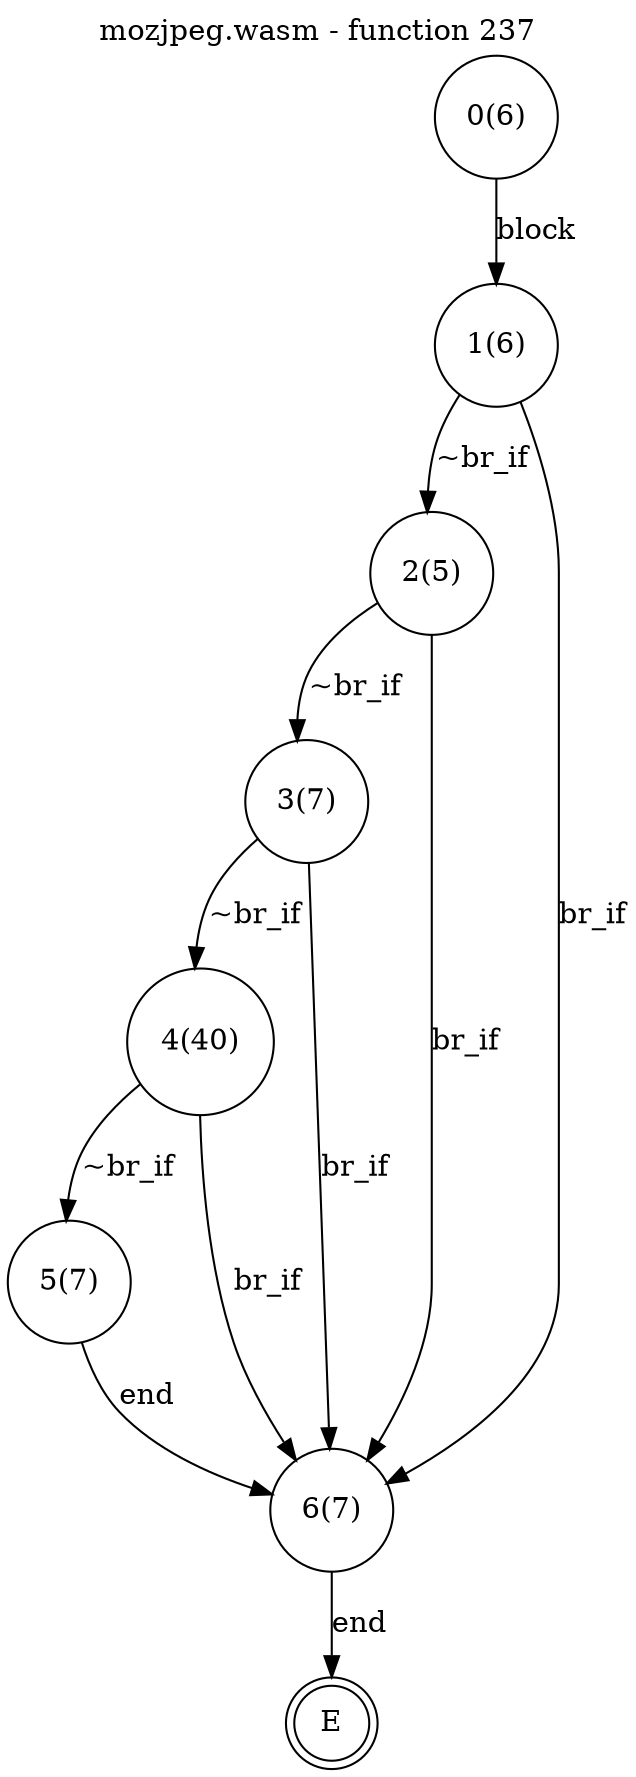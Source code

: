 digraph finite_state_machine {
    label = "mozjpeg.wasm - function 237"
    labelloc =  t
    labelfontsize = 16
    labelfontcolor = black
    labelfontname = "Helvetica"
    node [shape = doublecircle]; E ;
node [shape=circle, fontcolor=black, style="", label="0(6)"]0
node [shape=circle, fontcolor=black, style="", label="1(6)"]1
node [shape=circle, fontcolor=black, style="", label="2(5)"]2
node [shape=circle, fontcolor=black, style="", label="3(7)"]3
node [shape=circle, fontcolor=black, style="", label="4(40)"]4
node [shape=circle, fontcolor=black, style="", label="5(7)"]5
node [shape=circle, fontcolor=black, style="", label="6(7)"]6
node [shape=circle, fontcolor=black, style="", label="E"]E
    0 -> 1[label="block"];
    1 -> 2[label="~br_if"];
    1 -> 6[label="br_if"];
    2 -> 3[label="~br_if"];
    2 -> 6[label="br_if"];
    3 -> 4[label="~br_if"];
    3 -> 6[label="br_if"];
    4 -> 5[label="~br_if"];
    4 -> 6[label="br_if"];
    5 -> 6[label="end"];
    6 -> E[label="end"];
}
